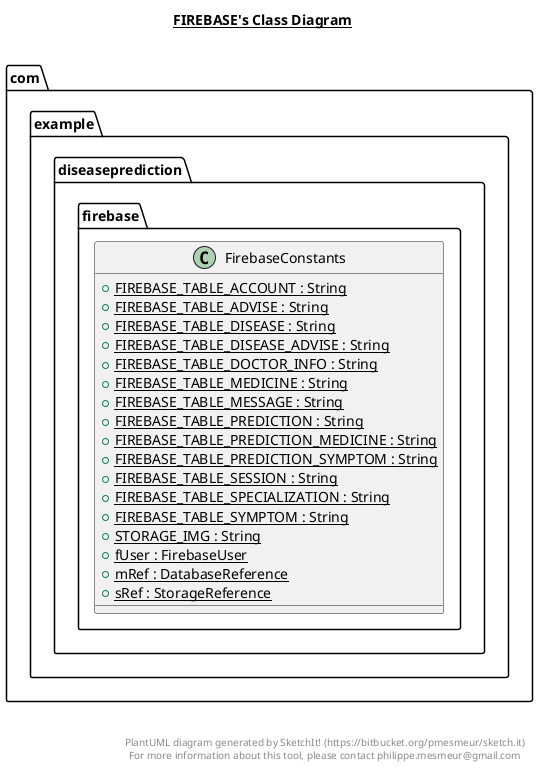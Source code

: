 @startuml

title __FIREBASE's Class Diagram__\n

  namespace com.example.diseaseprediction {
    namespace firebase {
      class com.example.diseaseprediction.firebase.FirebaseConstants {
          {static} + FIREBASE_TABLE_ACCOUNT : String
          {static} + FIREBASE_TABLE_ADVISE : String
          {static} + FIREBASE_TABLE_DISEASE : String
          {static} + FIREBASE_TABLE_DISEASE_ADVISE : String
          {static} + FIREBASE_TABLE_DOCTOR_INFO : String
          {static} + FIREBASE_TABLE_MEDICINE : String
          {static} + FIREBASE_TABLE_MESSAGE : String
          {static} + FIREBASE_TABLE_PREDICTION : String
          {static} + FIREBASE_TABLE_PREDICTION_MEDICINE : String
          {static} + FIREBASE_TABLE_PREDICTION_SYMPTOM : String
          {static} + FIREBASE_TABLE_SESSION : String
          {static} + FIREBASE_TABLE_SPECIALIZATION : String
          {static} + FIREBASE_TABLE_SYMPTOM : String
          {static} + STORAGE_IMG : String
          {static} + fUser : FirebaseUser
          {static} + mRef : DatabaseReference
          {static} + sRef : StorageReference
      }
    }
  }
  



right footer


PlantUML diagram generated by SketchIt! (https://bitbucket.org/pmesmeur/sketch.it)
For more information about this tool, please contact philippe.mesmeur@gmail.com
endfooter

@enduml
